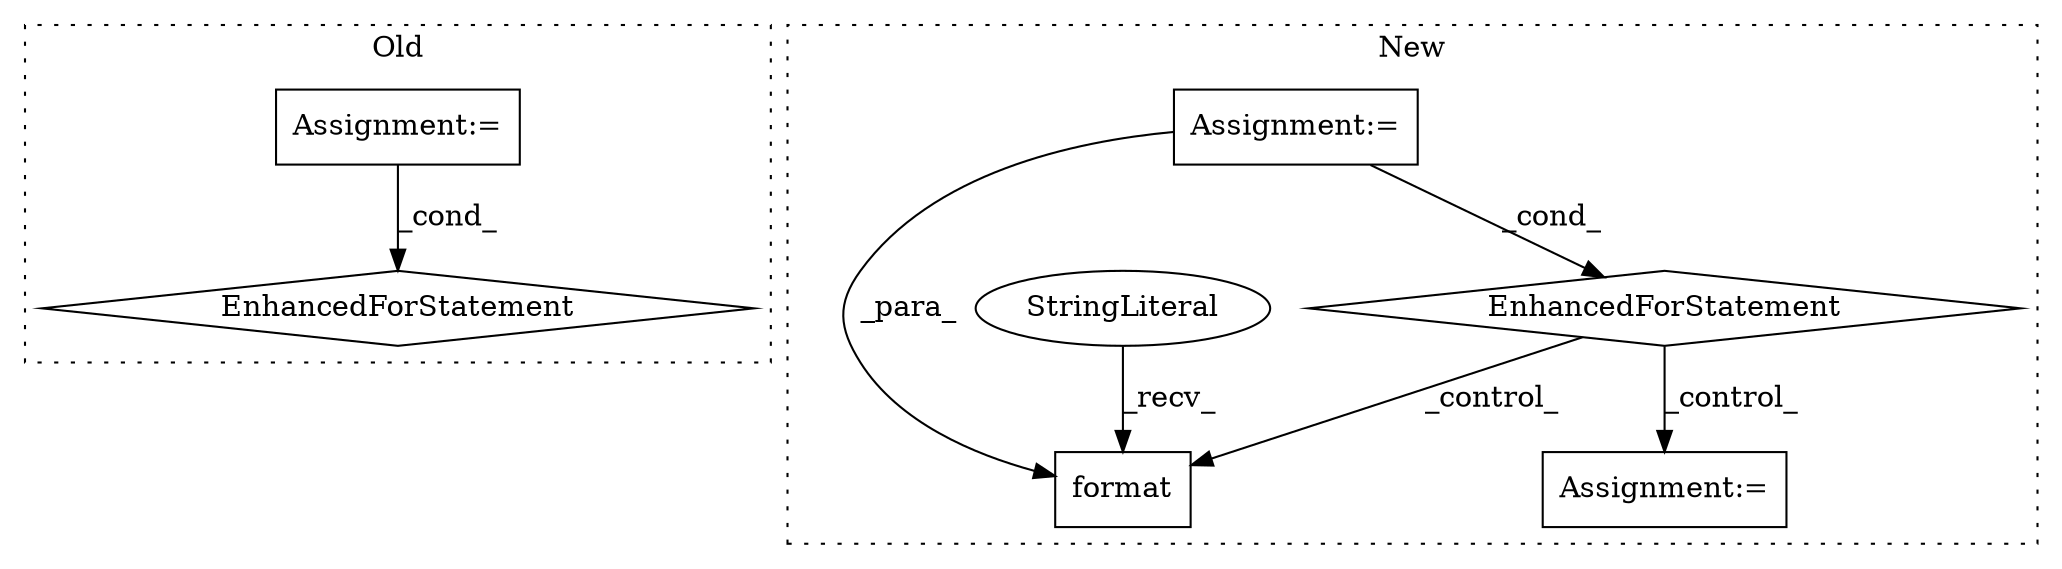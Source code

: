 digraph G {
subgraph cluster0 {
1 [label="EnhancedForStatement" a="70" s="2198,2282" l="53,2" shape="diamond"];
4 [label="Assignment:=" a="7" s="2198,2282" l="53,2" shape="box"];
label = "Old";
style="dotted";
}
subgraph cluster1 {
2 [label="format" a="32" s="2812,2832" l="7,1" shape="box"];
3 [label="StringLiteral" a="45" s="2804" l="7" shape="ellipse"];
5 [label="Assignment:=" a="7" s="2320" l="11" shape="box"];
6 [label="EnhancedForStatement" a="70" s="2455,2543" l="53,2" shape="diamond"];
7 [label="Assignment:=" a="7" s="2902" l="1" shape="box"];
label = "New";
style="dotted";
}
3 -> 2 [label="_recv_"];
4 -> 1 [label="_cond_"];
5 -> 6 [label="_cond_"];
5 -> 2 [label="_para_"];
6 -> 7 [label="_control_"];
6 -> 2 [label="_control_"];
}